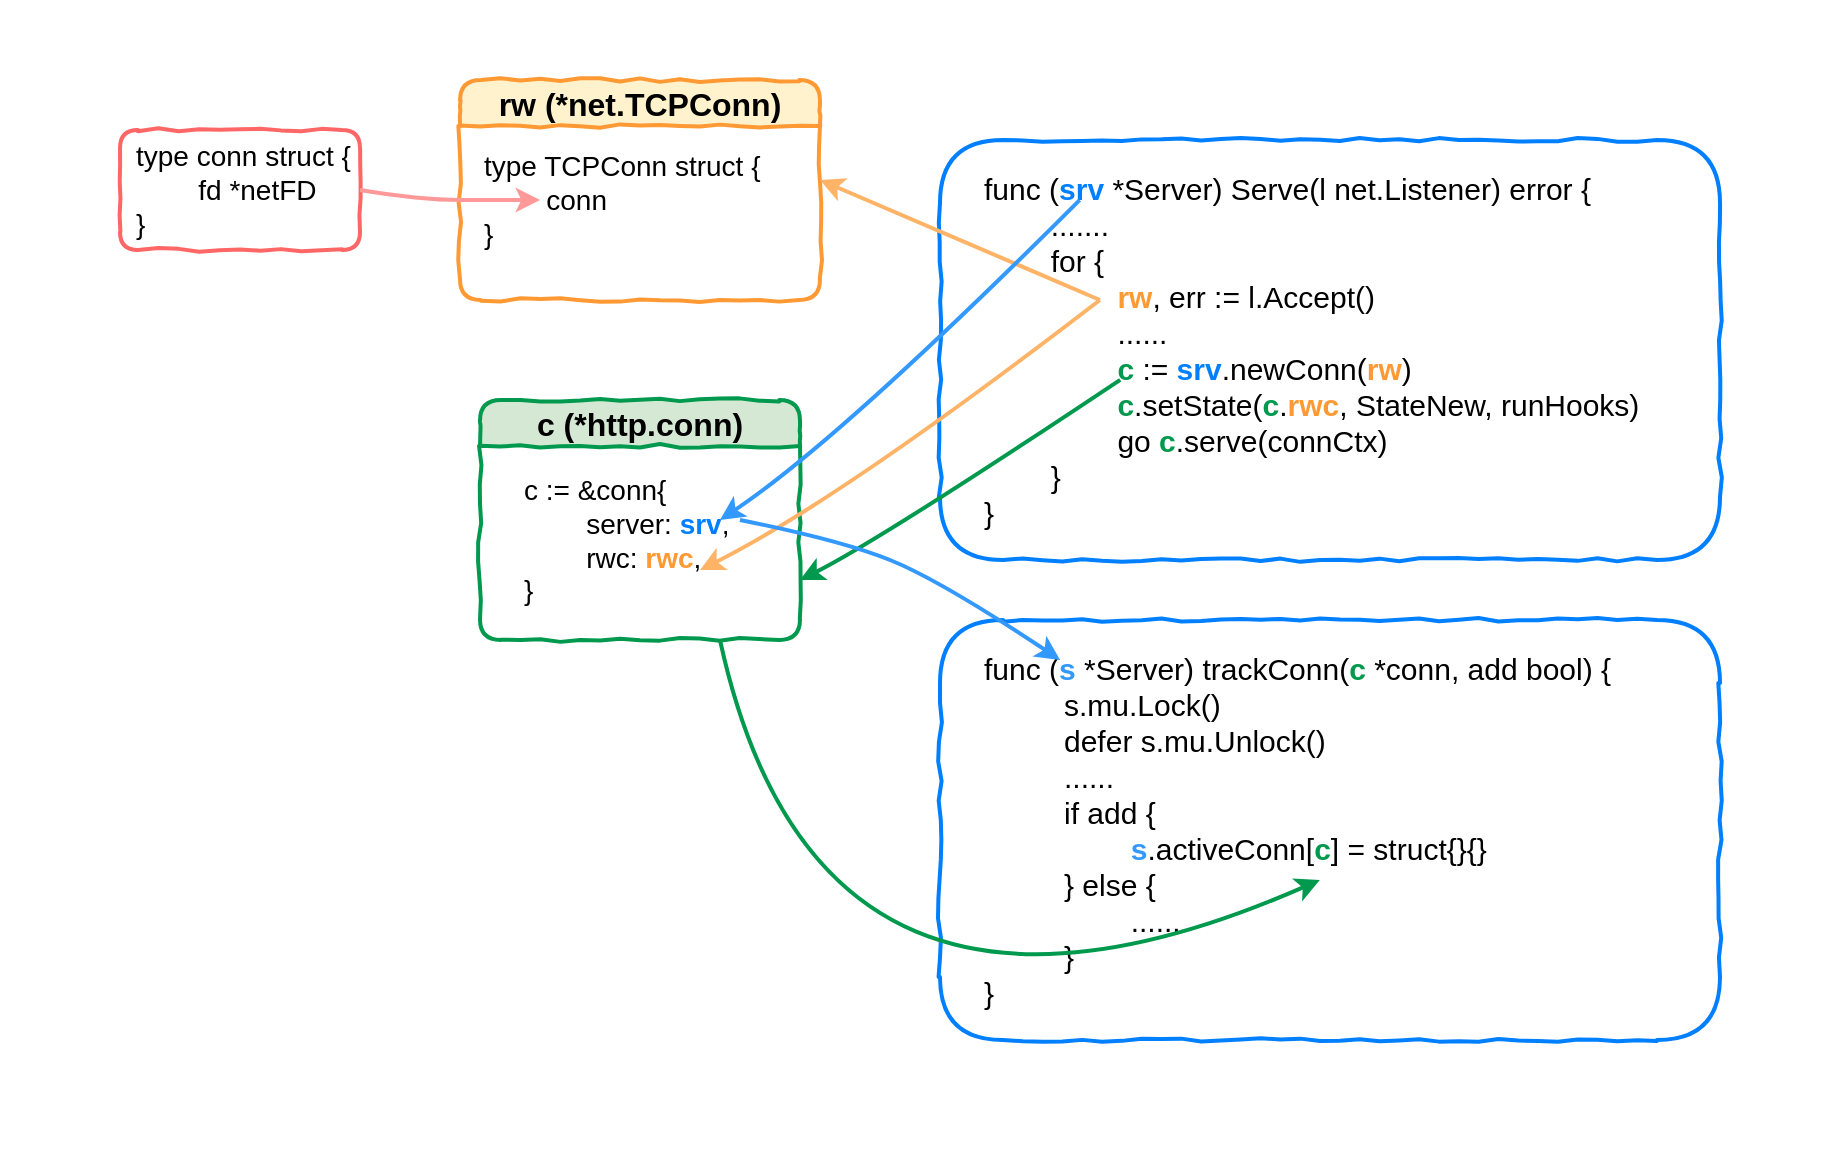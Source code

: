 <mxfile version="21.0.2" type="device"><diagram name="第 1 页" id="AK6qlUAiS9ZD-f2ySs__"><mxGraphModel dx="2261" dy="718" grid="1" gridSize="10" guides="1" tooltips="1" connect="1" arrows="1" fold="1" page="1" pageScale="1" pageWidth="827" pageHeight="1169" math="0" shadow="0"><root><mxCell id="0"/><mxCell id="1" parent="0"/><mxCell id="XIhpVk9VFMPU-m0Ae5Bq-8" value="" style="rounded=1;whiteSpace=wrap;html=1;strokeColor=none;" vertex="1" parent="1"><mxGeometry x="-190" y="230" width="920" height="580" as="geometry"/></mxCell><mxCell id="9T7nhuI3UF7d9294rLjY-1" value="rw (*net.TCPConn)" style="swimlane;whiteSpace=wrap;html=1;comic=1;fillColor=#fff2cc;strokeColor=#FF9933;fontSize=16;labelBackgroundColor=none;separatorColor=none;rounded=1;shadow=0;strokeWidth=2;" parent="1" vertex="1"><mxGeometry x="40" y="270" width="180" height="110" as="geometry"><mxRectangle x="40" y="270" width="150" height="30" as="alternateBounds"/></mxGeometry></mxCell><mxCell id="9T7nhuI3UF7d9294rLjY-2" value="&lt;div style=&quot;font-size: 14px;&quot;&gt;&lt;font style=&quot;font-size: 14px;&quot;&gt;type TCPConn struct {&lt;/font&gt;&lt;/div&gt;&lt;div style=&quot;font-size: 14px;&quot;&gt;&#9;&lt;font style=&quot;font-size: 14px;&quot;&gt;&lt;span style=&quot;white-space: pre;&quot;&gt;&#9;&lt;/span&gt;conn&lt;/font&gt;&lt;/div&gt;&lt;div style=&quot;font-size: 14px;&quot;&gt;&lt;font style=&quot;font-size: 14px;&quot;&gt;}&lt;/font&gt;&lt;/div&gt;" style="text;html=1;align=left;verticalAlign=middle;resizable=0;points=[];autosize=1;strokeColor=none;fillColor=none;" parent="9T7nhuI3UF7d9294rLjY-1" vertex="1"><mxGeometry x="10" y="30" width="160" height="60" as="geometry"/></mxCell><mxCell id="9T7nhuI3UF7d9294rLjY-6" value="&lt;div style=&quot;font-size: 14px;&quot;&gt;type conn struct {&lt;/div&gt;&lt;div style=&quot;font-size: 14px;&quot;&gt;&#9;&lt;span style=&quot;white-space: pre; font-size: 14px;&quot;&gt;&#9;&lt;/span&gt;fd *netFD&lt;/div&gt;&lt;div style=&quot;font-size: 14px;&quot;&gt;}&lt;/div&gt;" style="rounded=1;whiteSpace=wrap;html=1;comic=1;align=left;verticalAlign=middle;spacingLeft=6;fontSize=14;glass=0;strokeColor=#FF6666;strokeWidth=2;" parent="1" vertex="1"><mxGeometry x="-130" y="295" width="120" height="60" as="geometry"/></mxCell><mxCell id="9T7nhuI3UF7d9294rLjY-8" value="" style="curved=1;endArrow=classic;html=1;rounded=0;entryX=0.188;entryY=0.5;entryDx=0;entryDy=0;entryPerimeter=0;exitX=1;exitY=0.5;exitDx=0;exitDy=0;strokeColor=#FF9999;strokeWidth=2;" parent="1" target="9T7nhuI3UF7d9294rLjY-2" edge="1" source="9T7nhuI3UF7d9294rLjY-6"><mxGeometry width="50" height="50" relative="1" as="geometry"><mxPoint x="105" y="420" as="sourcePoint"/><mxPoint x="155" y="370" as="targetPoint"/><Array as="points"><mxPoint x="20" y="330"/><mxPoint x="60" y="330"/></Array></mxGeometry></mxCell><mxCell id="9T7nhuI3UF7d9294rLjY-11" value="c (*http.conn)" style="swimlane;whiteSpace=wrap;html=1;comic=1;fillColor=#d5e8d4;strokeColor=#00994D;fontSize=16;labelBackgroundColor=none;separatorColor=none;rounded=1;shadow=0;strokeWidth=2;" parent="1" vertex="1"><mxGeometry x="50" y="430" width="160" height="120" as="geometry"><mxRectangle x="40" y="270" width="150" height="30" as="alternateBounds"/></mxGeometry></mxCell><mxCell id="9T7nhuI3UF7d9294rLjY-12" value="&lt;div style=&quot;font-size: 14px;&quot;&gt;&lt;div style=&quot;font-size: 14px;&quot;&gt;c := &amp;amp;conn{&lt;/div&gt;&lt;div style=&quot;font-size: 14px;&quot;&gt;&#9;&#9;&lt;span style=&quot;white-space: pre; font-size: 14px;&quot;&gt;&#9;&lt;/span&gt;server: &lt;b style=&quot;&quot;&gt;&lt;font color=&quot;#007fff&quot;&gt;srv&lt;/font&gt;&lt;/b&gt;,&amp;nbsp;&lt;/div&gt;&lt;div style=&quot;font-size: 14px;&quot;&gt;&amp;nbsp; &amp;nbsp; &amp;nbsp; &amp;nbsp; rwc: &lt;b style=&quot;&quot;&gt;&lt;font color=&quot;#ff9933&quot;&gt;rwc&lt;/font&gt;&lt;/b&gt;,&amp;nbsp;&amp;nbsp;&lt;br style=&quot;font-size: 14px;&quot;&gt;&lt;/div&gt;&lt;div style=&quot;font-size: 14px;&quot;&gt;}&lt;/div&gt;&lt;/div&gt;" style="text;html=1;align=left;verticalAlign=middle;resizable=0;points=[];autosize=1;strokeColor=none;fillColor=none;fontSize=14;" parent="9T7nhuI3UF7d9294rLjY-11" vertex="1"><mxGeometry x="20" y="30" width="130" height="80" as="geometry"/></mxCell><mxCell id="9T7nhuI3UF7d9294rLjY-17" value="&lt;div style=&quot;font-size: 15px;&quot;&gt;&lt;div style=&quot;font-size: 15px;&quot;&gt;func (&lt;b style=&quot;&quot;&gt;&lt;font color=&quot;#007fff&quot;&gt;srv &lt;/font&gt;&lt;/b&gt;*Server) Serve(l net.Listener) error {&lt;/div&gt;&lt;div style=&quot;font-size: 15px;&quot;&gt;&amp;nbsp; &amp;nbsp; &lt;span style=&quot;white-space: pre;&quot;&gt;&#9;&lt;/span&gt;.......&lt;/div&gt;&lt;div style=&quot;font-size: 15px;&quot;&gt;&amp;nbsp; &amp;nbsp; &lt;span style=&quot;white-space: pre;&quot;&gt;&#9;&lt;/span&gt;for {&lt;/div&gt;&lt;div style=&quot;font-size: 15px;&quot;&gt;&amp;nbsp; &amp;nbsp; &amp;nbsp; &amp;nbsp; &lt;span style=&quot;white-space: pre;&quot;&gt;&#9;&lt;/span&gt;&lt;font color=&quot;#ff9933&quot;&gt;&lt;b&gt;rw&lt;/b&gt;&lt;/font&gt;, err := l.Accept()&lt;/div&gt;&lt;div style=&quot;font-size: 15px;&quot;&gt;&amp;nbsp; &amp;nbsp; &amp;nbsp; &amp;nbsp; &lt;span style=&quot;white-space: pre;&quot;&gt;&#9;&lt;/span&gt;......&lt;/div&gt;&lt;div style=&quot;font-size: 15px;&quot;&gt;&amp;nbsp; &amp;nbsp; &amp;nbsp; &amp;nbsp; &lt;span style=&quot;white-space: pre;&quot;&gt;&#9;&lt;/span&gt;&lt;font color=&quot;#00994d&quot;&gt;&lt;b&gt;c&lt;/b&gt;&lt;/font&gt; := &lt;font color=&quot;#007fff&quot;&gt;&lt;b&gt;srv&lt;/b&gt;&lt;/font&gt;.newConn(&lt;font color=&quot;#ff9933&quot;&gt;&lt;b&gt;rw&lt;/b&gt;&lt;/font&gt;)&lt;/div&gt;&lt;div style=&quot;font-size: 15px;&quot;&gt;&amp;nbsp; &amp;nbsp; &amp;nbsp; &amp;nbsp; &lt;span style=&quot;white-space: pre;&quot;&gt;&#9;&lt;/span&gt;&lt;font color=&quot;#00994d&quot;&gt;&lt;b&gt;c&lt;/b&gt;&lt;/font&gt;.setState(&lt;font color=&quot;#00994d&quot;&gt;&lt;b&gt;c&lt;/b&gt;&lt;/font&gt;.&lt;font color=&quot;#ff9933&quot;&gt;&lt;b&gt;rwc&lt;/b&gt;&lt;/font&gt;, StateNew, runHooks)&lt;/div&gt;&lt;div style=&quot;font-size: 15px;&quot;&gt;&amp;nbsp; &amp;nbsp; &amp;nbsp; &amp;nbsp; &lt;span style=&quot;white-space: pre;&quot;&gt;&#9;&lt;/span&gt;go &lt;font color=&quot;#00994d&quot;&gt;&lt;b&gt;c&lt;/b&gt;&lt;/font&gt;.serve(connCtx)&lt;/div&gt;&lt;div style=&quot;font-size: 15px;&quot;&gt;&amp;nbsp; &amp;nbsp; &lt;span style=&quot;white-space: pre;&quot;&gt;&#9;&lt;/span&gt;}&lt;/div&gt;&lt;div style=&quot;font-size: 15px;&quot;&gt;}&lt;/div&gt;&lt;/div&gt;" style="rounded=1;whiteSpace=wrap;html=1;strokeColor=#007FFF;comic=1;align=left;verticalAlign=middle;spacingLeft=20;fontSize=15;glass=0;strokeWidth=2;" parent="1" vertex="1"><mxGeometry x="280" y="300" width="390" height="210" as="geometry"/></mxCell><mxCell id="9T7nhuI3UF7d9294rLjY-14" value="" style="curved=1;endArrow=classic;html=1;rounded=0;exitX=0.205;exitY=0.381;exitDx=0;exitDy=0;entryX=0.692;entryY=0.688;entryDx=0;entryDy=0;entryPerimeter=0;strokeColor=#FFB366;strokeWidth=2;exitPerimeter=0;" parent="1" source="9T7nhuI3UF7d9294rLjY-17" target="9T7nhuI3UF7d9294rLjY-12" edge="1"><mxGeometry width="50" height="50" relative="1" as="geometry"><mxPoint x="115" y="430" as="sourcePoint"/><mxPoint x="-90" y="410" as="targetPoint"/><Array as="points"><mxPoint x="230" y="480"/></Array></mxGeometry></mxCell><mxCell id="XIhpVk9VFMPU-m0Ae5Bq-2" value="" style="curved=1;endArrow=classic;html=1;rounded=0;exitX=0.205;exitY=0.381;exitDx=0;exitDy=0;strokeColor=#FFB366;strokeWidth=2;exitPerimeter=0;" edge="1" parent="1" source="9T7nhuI3UF7d9294rLjY-17"><mxGeometry width="50" height="50" relative="1" as="geometry"><mxPoint x="185" y="390" as="sourcePoint"/><mxPoint x="220" y="320" as="targetPoint"/><Array as="points"/></mxGeometry></mxCell><mxCell id="XIhpVk9VFMPU-m0Ae5Bq-3" value="" style="curved=1;endArrow=classic;html=1;rounded=0;exitX=0.179;exitY=0.143;exitDx=0;exitDy=0;strokeColor=#3399FF;strokeWidth=2;exitPerimeter=0;" edge="1" parent="1" source="9T7nhuI3UF7d9294rLjY-17"><mxGeometry width="50" height="50" relative="1" as="geometry"><mxPoint x="370" y="390" as="sourcePoint"/><mxPoint x="170" y="490" as="targetPoint"/><Array as="points"><mxPoint x="230" y="450"/></Array></mxGeometry></mxCell><mxCell id="XIhpVk9VFMPU-m0Ae5Bq-4" value="" style="curved=1;endArrow=classic;html=1;rounded=0;entryX=1;entryY=0.75;entryDx=0;entryDy=0;strokeColor=#00994D;strokeWidth=2;exitX=0.231;exitY=0.571;exitDx=0;exitDy=0;exitPerimeter=0;" edge="1" parent="1" source="9T7nhuI3UF7d9294rLjY-17" target="9T7nhuI3UF7d9294rLjY-11"><mxGeometry width="50" height="50" relative="1" as="geometry"><mxPoint x="360" y="430" as="sourcePoint"/><mxPoint x="170" y="525" as="targetPoint"/><Array as="points"><mxPoint x="250" y="500"/></Array></mxGeometry></mxCell><mxCell id="XIhpVk9VFMPU-m0Ae5Bq-5" value="&lt;div style=&quot;font-size: 15px;&quot;&gt;&lt;div style=&quot;font-size: 15px;&quot;&gt;&lt;div&gt;func (&lt;font color=&quot;#3399ff&quot;&gt;&lt;b&gt;s&lt;/b&gt;&lt;/font&gt; *Server) trackConn(&lt;font color=&quot;#00994d&quot;&gt;&lt;b&gt;c&lt;/b&gt;&lt;/font&gt; *conn, add bool) {&lt;/div&gt;&lt;/div&gt;&lt;/div&gt;&lt;blockquote style=&quot;margin: 0 0 0 40px; border: none; padding: 0px;&quot;&gt;&lt;div style=&quot;font-size: 15px;&quot;&gt;&lt;div style=&quot;font-size: 15px;&quot;&gt;&lt;div&gt;s.mu.Lock()&lt;/div&gt;&lt;/div&gt;&lt;/div&gt;&lt;div style=&quot;font-size: 15px;&quot;&gt;&lt;div style=&quot;font-size: 15px;&quot;&gt;&lt;div&gt;defer s.mu.Unlock()&lt;/div&gt;&lt;/div&gt;&lt;/div&gt;&lt;div style=&quot;font-size: 15px;&quot;&gt;&lt;div style=&quot;font-size: 15px;&quot;&gt;&lt;div&gt;......&lt;/div&gt;&lt;/div&gt;&lt;/div&gt;&lt;div style=&quot;font-size: 15px;&quot;&gt;&lt;div style=&quot;font-size: 15px;&quot;&gt;&lt;div&gt;if add {&lt;/div&gt;&lt;/div&gt;&lt;/div&gt;&lt;div style=&quot;font-size: 15px;&quot;&gt;&lt;div style=&quot;font-size: 15px;&quot;&gt;&lt;div&gt;&lt;span style=&quot;white-space: pre;&quot;&gt;&#9;&lt;/span&gt;&lt;font color=&quot;#3399ff&quot;&gt;&lt;b&gt;s&lt;/b&gt;&lt;/font&gt;.activeConn[&lt;font color=&quot;#00994d&quot;&gt;&lt;b&gt;c&lt;/b&gt;&lt;/font&gt;] = struct{}{}&amp;nbsp;&lt;/div&gt;&lt;/div&gt;&lt;/div&gt;&lt;div style=&quot;font-size: 15px;&quot;&gt;&lt;div style=&quot;font-size: 15px;&quot;&gt;&lt;div&gt;} else {&lt;/div&gt;&lt;/div&gt;&lt;/div&gt;&lt;div style=&quot;font-size: 15px;&quot;&gt;&lt;div style=&quot;font-size: 15px;&quot;&gt;&lt;div&gt;&lt;span style=&quot;white-space: pre;&quot;&gt;&#9;&lt;/span&gt;......&lt;/div&gt;&lt;/div&gt;&lt;/div&gt;&lt;div style=&quot;font-size: 15px;&quot;&gt;&lt;div style=&quot;font-size: 15px;&quot;&gt;&lt;div&gt;}&lt;/div&gt;&lt;/div&gt;&lt;/div&gt;&lt;/blockquote&gt;&lt;div style=&quot;font-size: 15px;&quot;&gt;&lt;div style=&quot;font-size: 15px;&quot;&gt;&lt;div&gt;}&lt;/div&gt;&lt;/div&gt;&lt;/div&gt;" style="rounded=1;whiteSpace=wrap;html=1;strokeColor=#007FFF;comic=1;align=left;verticalAlign=middle;spacingLeft=20;fontSize=15;glass=0;strokeWidth=2;" vertex="1" parent="1"><mxGeometry x="280" y="540" width="390" height="210" as="geometry"/></mxCell><mxCell id="XIhpVk9VFMPU-m0Ae5Bq-6" value="" style="curved=1;endArrow=classic;html=1;rounded=0;strokeColor=#3399FF;strokeWidth=2;entryX=0.154;entryY=0.095;entryDx=0;entryDy=0;entryPerimeter=0;exitX=0.846;exitY=0.375;exitDx=0;exitDy=0;exitPerimeter=0;" edge="1" parent="1" source="9T7nhuI3UF7d9294rLjY-12" target="XIhpVk9VFMPU-m0Ae5Bq-5"><mxGeometry width="50" height="50" relative="1" as="geometry"><mxPoint x="180" y="480" as="sourcePoint"/><mxPoint x="180" y="500" as="targetPoint"/><Array as="points"><mxPoint x="230" y="500"/><mxPoint x="280" y="520"/></Array></mxGeometry></mxCell><mxCell id="XIhpVk9VFMPU-m0Ae5Bq-7" value="" style="curved=1;endArrow=classic;html=1;rounded=0;entryX=0.487;entryY=0.619;entryDx=0;entryDy=0;strokeColor=#00994D;strokeWidth=2;exitX=0.75;exitY=1;exitDx=0;exitDy=0;entryPerimeter=0;" edge="1" parent="1" source="9T7nhuI3UF7d9294rLjY-11" target="XIhpVk9VFMPU-m0Ae5Bq-5"><mxGeometry width="50" height="50" relative="1" as="geometry"><mxPoint x="380" y="430" as="sourcePoint"/><mxPoint x="220" y="530" as="targetPoint"/><Array as="points"><mxPoint x="220" y="780"/></Array></mxGeometry></mxCell></root></mxGraphModel></diagram></mxfile>